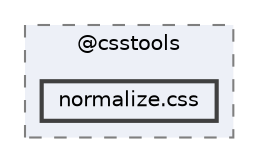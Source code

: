 digraph "pkiclassroomrescheduler/src/main/frontend/node_modules/@csstools/normalize.css"
{
 // LATEX_PDF_SIZE
  bgcolor="transparent";
  edge [fontname=Helvetica,fontsize=10,labelfontname=Helvetica,labelfontsize=10];
  node [fontname=Helvetica,fontsize=10,shape=box,height=0.2,width=0.4];
  compound=true
  subgraph clusterdir_e64c7a9474e15b6f7032b6f38e6f2d22 {
    graph [ bgcolor="#edf0f7", pencolor="grey50", label="@csstools", fontname=Helvetica,fontsize=10 style="filled,dashed", URL="dir_e64c7a9474e15b6f7032b6f38e6f2d22.html",tooltip=""]
  dir_19c78962564d013a8993a2847b756392 [label="normalize.css", fillcolor="#edf0f7", color="grey25", style="filled,bold", URL="dir_19c78962564d013a8993a2847b756392.html",tooltip=""];
  }
}

